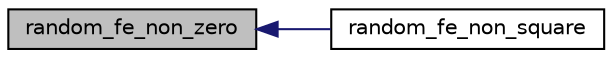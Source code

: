 digraph "random_fe_non_zero"
{
  edge [fontname="Helvetica",fontsize="10",labelfontname="Helvetica",labelfontsize="10"];
  node [fontname="Helvetica",fontsize="10",shape=record];
  rankdir="LR";
  Node24 [label="random_fe_non_zero",height=0.2,width=0.4,color="black", fillcolor="grey75", style="filled", fontcolor="black"];
  Node24 -> Node25 [dir="back",color="midnightblue",fontsize="10",style="solid",fontname="Helvetica"];
  Node25 [label="random_fe_non_square",height=0.2,width=0.4,color="black", fillcolor="white", style="filled",URL="$tests_8c.html#a306745fad68634c10788c98730502094"];
}
